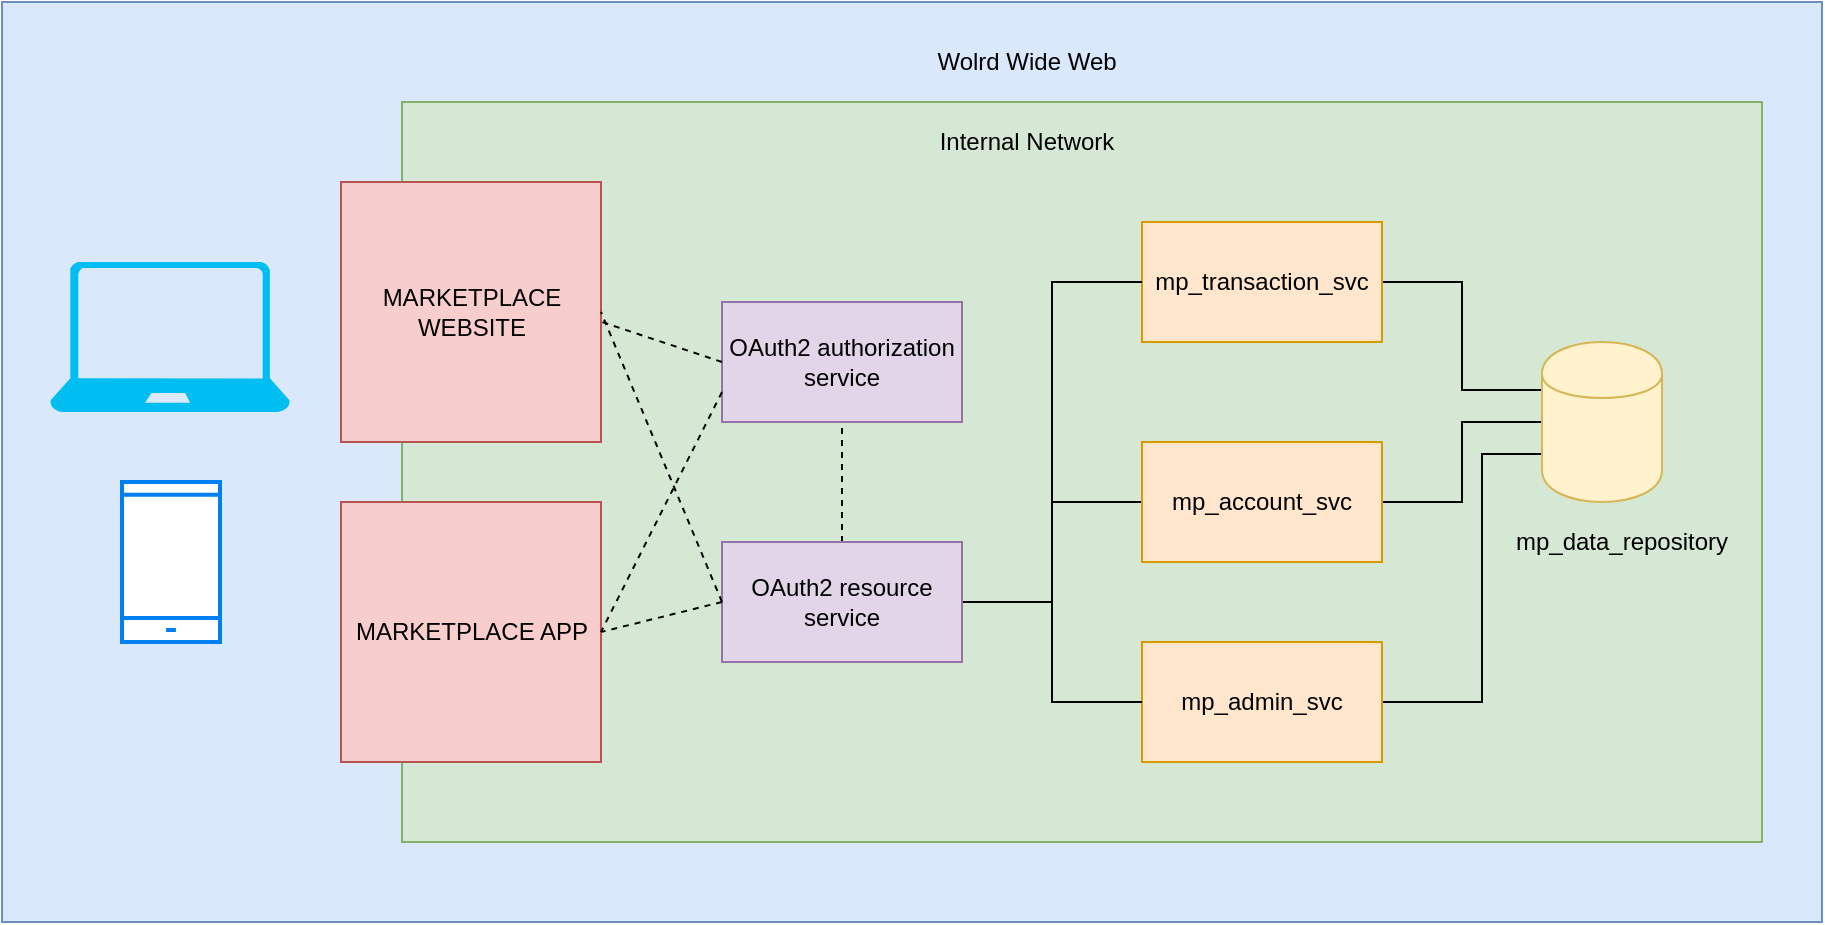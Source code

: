<mxfile version="12.3.3" type="device" pages="1"><diagram id="cFtmI0Xx4MdpH4x67LLF" name="Page-1"><mxGraphModel dx="1695" dy="544" grid="1" gridSize="10" guides="1" tooltips="1" connect="1" arrows="1" fold="1" page="1" pageScale="1" pageWidth="827" pageHeight="1169" math="0" shadow="0"><root><mxCell id="0"/><mxCell id="1" parent="0"/><mxCell id="skvRcDl4ekDei5P3Dees-1" value="" style="rounded=0;whiteSpace=wrap;html=1;fillColor=#dae8fc;strokeColor=#6c8ebf;" vertex="1" parent="1"><mxGeometry x="-60" y="40" width="910" height="460" as="geometry"/></mxCell><mxCell id="skvRcDl4ekDei5P3Dees-2" value="" style="rounded=0;whiteSpace=wrap;html=1;fillColor=#d5e8d4;strokeColor=#82b366;" vertex="1" parent="1"><mxGeometry x="140" y="90" width="680" height="370" as="geometry"/></mxCell><mxCell id="skvRcDl4ekDei5P3Dees-3" value="Wolrd Wide Web" style="text;html=1;strokeColor=none;fillColor=none;align=center;verticalAlign=middle;whiteSpace=wrap;rounded=0;" vertex="1" parent="1"><mxGeometry x="390" y="60" width="125" height="20" as="geometry"/></mxCell><mxCell id="skvRcDl4ekDei5P3Dees-4" value="Internal Network" style="text;html=1;strokeColor=none;fillColor=none;align=center;verticalAlign=middle;whiteSpace=wrap;rounded=0;" vertex="1" parent="1"><mxGeometry x="374" y="100" width="157" height="20" as="geometry"/></mxCell><mxCell id="skvRcDl4ekDei5P3Dees-14" value="mp_data_repository" style="text;html=1;strokeColor=none;fillColor=none;align=center;verticalAlign=middle;whiteSpace=wrap;rounded=0;" vertex="1" parent="1"><mxGeometry x="730" y="300" width="40" height="20" as="geometry"/></mxCell><mxCell id="skvRcDl4ekDei5P3Dees-20" value="" style="verticalLabelPosition=bottom;html=1;verticalAlign=top;align=center;strokeColor=none;fillColor=#00BEF2;shape=mxgraph.azure.laptop;pointerEvents=1;" vertex="1" parent="1"><mxGeometry x="-36" y="170" width="120" height="75" as="geometry"/></mxCell><mxCell id="skvRcDl4ekDei5P3Dees-21" value="" style="html=1;verticalLabelPosition=bottom;align=center;labelBackgroundColor=#ffffff;verticalAlign=top;strokeWidth=2;strokeColor=#0080F0;shadow=0;dashed=0;shape=mxgraph.ios7.icons.smartphone;" vertex="1" parent="1"><mxGeometry y="280" width="49" height="80" as="geometry"/></mxCell><mxCell id="skvRcDl4ekDei5P3Dees-22" value="" style="endArrow=none;dashed=1;html=1;entryX=0.5;entryY=1;entryDx=0;entryDy=0;" edge="1" parent="1" source="skvRcDl4ekDei5P3Dees-9" target="skvRcDl4ekDei5P3Dees-6"><mxGeometry width="50" height="50" relative="1" as="geometry"><mxPoint x="330" y="279.289" as="sourcePoint"/><mxPoint x="330" y="250" as="targetPoint"/></mxGeometry></mxCell><mxCell id="skvRcDl4ekDei5P3Dees-5" value="MARKETPLACE WEBSITE" style="rounded=0;whiteSpace=wrap;html=1;fillColor=#f8cecc;strokeColor=#b85450;" vertex="1" parent="1"><mxGeometry x="109.5" y="130" width="130" height="130" as="geometry"/></mxCell><mxCell id="skvRcDl4ekDei5P3Dees-6" value="OAuth2 authorization service" style="rounded=0;whiteSpace=wrap;html=1;fillColor=#e1d5e7;strokeColor=#9673a6;" vertex="1" parent="1"><mxGeometry x="300" y="190" width="120" height="60" as="geometry"/></mxCell><mxCell id="skvRcDl4ekDei5P3Dees-29" style="edgeStyle=elbowEdgeStyle;rounded=0;orthogonalLoop=1;jettySize=auto;html=1;entryX=0;entryY=0.3;entryDx=0;entryDy=0;endArrow=none;endFill=0;" edge="1" parent="1" source="skvRcDl4ekDei5P3Dees-7" target="skvRcDl4ekDei5P3Dees-11"><mxGeometry relative="1" as="geometry"/></mxCell><mxCell id="skvRcDl4ekDei5P3Dees-7" value="mp_transaction_svc" style="rounded=0;whiteSpace=wrap;html=1;fillColor=#ffe6cc;strokeColor=#d79b00;" vertex="1" parent="1"><mxGeometry x="510" y="150" width="120" height="60" as="geometry"/></mxCell><mxCell id="skvRcDl4ekDei5P3Dees-31" style="edgeStyle=elbowEdgeStyle;rounded=0;orthogonalLoop=1;jettySize=auto;html=1;entryX=0;entryY=0.7;entryDx=0;entryDy=0;endArrow=none;endFill=0;" edge="1" parent="1" source="skvRcDl4ekDei5P3Dees-8" target="skvRcDl4ekDei5P3Dees-11"><mxGeometry relative="1" as="geometry"><Array as="points"><mxPoint x="680" y="330"/></Array></mxGeometry></mxCell><mxCell id="skvRcDl4ekDei5P3Dees-8" value="mp_admin_svc" style="rounded=0;whiteSpace=wrap;html=1;fillColor=#ffe6cc;strokeColor=#d79b00;" vertex="1" parent="1"><mxGeometry x="510" y="360" width="120" height="60" as="geometry"/></mxCell><mxCell id="skvRcDl4ekDei5P3Dees-24" style="rounded=0;orthogonalLoop=1;jettySize=auto;html=1;entryX=0;entryY=0.5;entryDx=0;entryDy=0;strokeColor=none;edgeStyle=elbowEdgeStyle;" edge="1" parent="1" source="skvRcDl4ekDei5P3Dees-9" target="skvRcDl4ekDei5P3Dees-7"><mxGeometry relative="1" as="geometry"/></mxCell><mxCell id="skvRcDl4ekDei5P3Dees-26" style="edgeStyle=elbowEdgeStyle;rounded=0;orthogonalLoop=1;jettySize=auto;html=1;endArrow=none;endFill=0;" edge="1" parent="1" source="skvRcDl4ekDei5P3Dees-9" target="skvRcDl4ekDei5P3Dees-7"><mxGeometry relative="1" as="geometry"/></mxCell><mxCell id="skvRcDl4ekDei5P3Dees-27" style="edgeStyle=elbowEdgeStyle;rounded=0;orthogonalLoop=1;jettySize=auto;html=1;endArrow=none;endFill=0;" edge="1" parent="1" source="skvRcDl4ekDei5P3Dees-9" target="skvRcDl4ekDei5P3Dees-10"><mxGeometry relative="1" as="geometry"/></mxCell><mxCell id="skvRcDl4ekDei5P3Dees-28" style="edgeStyle=elbowEdgeStyle;rounded=0;orthogonalLoop=1;jettySize=auto;html=1;endArrow=none;endFill=0;" edge="1" parent="1" source="skvRcDl4ekDei5P3Dees-9" target="skvRcDl4ekDei5P3Dees-8"><mxGeometry relative="1" as="geometry"/></mxCell><mxCell id="skvRcDl4ekDei5P3Dees-9" value="OAuth2 resource service" style="rounded=0;whiteSpace=wrap;html=1;fillColor=#e1d5e7;strokeColor=#9673a6;" vertex="1" parent="1"><mxGeometry x="300" y="310" width="120" height="60" as="geometry"/></mxCell><mxCell id="skvRcDl4ekDei5P3Dees-30" style="edgeStyle=elbowEdgeStyle;rounded=0;orthogonalLoop=1;jettySize=auto;html=1;entryX=0;entryY=0.5;entryDx=0;entryDy=0;endArrow=none;endFill=0;" edge="1" parent="1" source="skvRcDl4ekDei5P3Dees-10" target="skvRcDl4ekDei5P3Dees-11"><mxGeometry relative="1" as="geometry"><mxPoint x="690" y="240" as="targetPoint"/></mxGeometry></mxCell><mxCell id="skvRcDl4ekDei5P3Dees-10" value="mp_account_svc" style="rounded=0;whiteSpace=wrap;html=1;fillColor=#ffe6cc;strokeColor=#d79b00;" vertex="1" parent="1"><mxGeometry x="510" y="260" width="120" height="60" as="geometry"/></mxCell><mxCell id="skvRcDl4ekDei5P3Dees-11" value="" style="shape=cylinder;whiteSpace=wrap;html=1;boundedLbl=1;backgroundOutline=1;fillColor=#fff2cc;strokeColor=#d6b656;" vertex="1" parent="1"><mxGeometry x="710" y="210" width="60" height="80" as="geometry"/></mxCell><mxCell id="skvRcDl4ekDei5P3Dees-32" value="" style="endArrow=none;dashed=1;html=1;exitX=0;exitY=0.5;exitDx=0;exitDy=0;entryX=1;entryY=0.5;entryDx=0;entryDy=0;" edge="1" parent="1" source="skvRcDl4ekDei5P3Dees-9" target="skvRcDl4ekDei5P3Dees-33"><mxGeometry width="50" height="50" relative="1" as="geometry"><mxPoint x="370" y="310" as="sourcePoint"/><mxPoint x="370" y="260" as="targetPoint"/></mxGeometry></mxCell><mxCell id="skvRcDl4ekDei5P3Dees-33" value="MARKETPLACE APP" style="rounded=0;whiteSpace=wrap;html=1;fillColor=#f8cecc;strokeColor=#b85450;" vertex="1" parent="1"><mxGeometry x="109.5" y="290" width="130" height="130" as="geometry"/></mxCell><mxCell id="skvRcDl4ekDei5P3Dees-34" value="" style="endArrow=none;dashed=1;html=1;entryX=1;entryY=0.5;entryDx=0;entryDy=0;" edge="1" parent="1" target="skvRcDl4ekDei5P3Dees-5"><mxGeometry width="50" height="50" relative="1" as="geometry"><mxPoint x="300" y="340" as="sourcePoint"/><mxPoint x="249.5" y="335" as="targetPoint"/></mxGeometry></mxCell><mxCell id="skvRcDl4ekDei5P3Dees-36" value="" style="rounded=0;whiteSpace=wrap;html=1;" vertex="1" parent="1"><mxGeometry x="300" y="180" width="120" as="geometry"/></mxCell><mxCell id="skvRcDl4ekDei5P3Dees-37" value="" style="endArrow=none;dashed=1;html=1;exitX=0;exitY=0.75;exitDx=0;exitDy=0;entryX=1;entryY=0.5;entryDx=0;entryDy=0;" edge="1" parent="1" source="skvRcDl4ekDei5P3Dees-6" target="skvRcDl4ekDei5P3Dees-33"><mxGeometry width="50" height="50" relative="1" as="geometry"><mxPoint x="310" y="340" as="sourcePoint"/><mxPoint x="249.5" y="365" as="targetPoint"/></mxGeometry></mxCell><mxCell id="skvRcDl4ekDei5P3Dees-38" value="" style="endArrow=none;dashed=1;html=1;exitX=0;exitY=0.5;exitDx=0;exitDy=0;" edge="1" parent="1" source="skvRcDl4ekDei5P3Dees-6"><mxGeometry width="50" height="50" relative="1" as="geometry"><mxPoint x="310" y="340" as="sourcePoint"/><mxPoint x="240" y="200" as="targetPoint"/></mxGeometry></mxCell></root></mxGraphModel></diagram></mxfile>